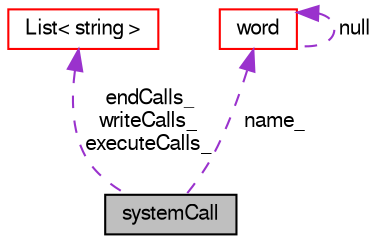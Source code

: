 digraph "systemCall"
{
  bgcolor="transparent";
  edge [fontname="FreeSans",fontsize="10",labelfontname="FreeSans",labelfontsize="10"];
  node [fontname="FreeSans",fontsize="10",shape=record];
  Node1 [label="systemCall",height=0.2,width=0.4,color="black", fillcolor="grey75", style="filled", fontcolor="black"];
  Node2 -> Node1 [dir="back",color="darkorchid3",fontsize="10",style="dashed",label=" endCalls_\nwriteCalls_\nexecuteCalls_" ,fontname="FreeSans"];
  Node2 [label="List\< string \>",height=0.2,width=0.4,color="red",URL="$a25694.html"];
  Node6 -> Node1 [dir="back",color="darkorchid3",fontsize="10",style="dashed",label=" name_" ,fontname="FreeSans"];
  Node6 [label="word",height=0.2,width=0.4,color="red",URL="$a28258.html",tooltip="A class for handling words, derived from string. "];
  Node6 -> Node6 [dir="back",color="darkorchid3",fontsize="10",style="dashed",label=" null" ,fontname="FreeSans"];
}
